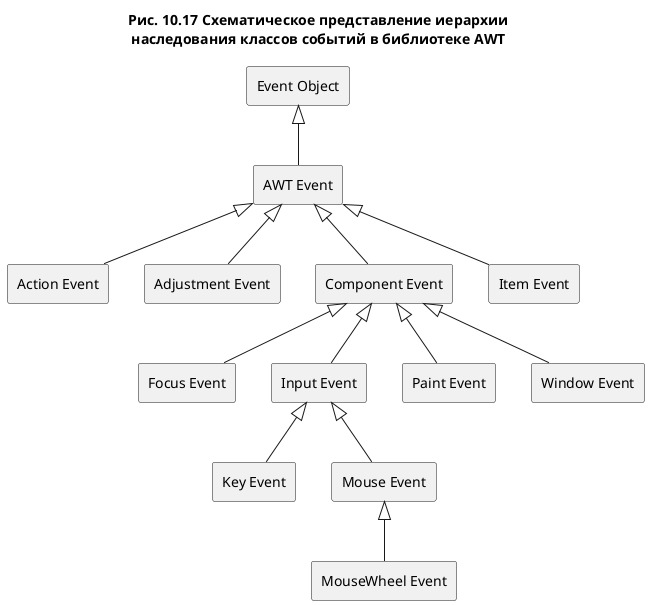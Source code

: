 @startuml
title
Рис. 10.17 Схематическое представление иерархии
наследования классов событий в библиотеке AWT
end title

rectangle "Event Object" as EventObject
rectangle "AWT Event" as AwtEvent
rectangle "AWT Event" as AwtEvent
rectangle "Action Event" as ActionEvent
rectangle "Adjustment Event" as AdjustmentEvent
rectangle "Component Event" as ComponentEvent
rectangle "Item Event" as ItemEvent
rectangle "Focus Event" as FocusEvent
rectangle "Input Event" as InputEvent
rectangle "Paint Event" as PaintEvent
rectangle "Window Event" as WindowEvent
rectangle "Key Event" as KeyEvent
rectangle "Mouse Event" as MouseEvent
rectangle "MouseWheel Event" as MouseWheelEvent


EventObject <|-- AwtEvent

AwtEvent <|-- ActionEvent
AwtEvent <|-- AdjustmentEvent
AwtEvent <|-- ComponentEvent
AwtEvent <|-- ItemEvent

ComponentEvent <|-- FocusEvent
ComponentEvent <|-- InputEvent
ComponentEvent <|-- PaintEvent
ComponentEvent <|-- WindowEvent

InputEvent <|-- KeyEvent
InputEvent <|-- MouseEvent

MouseEvent <|-- MouseWheelEvent

@enduml